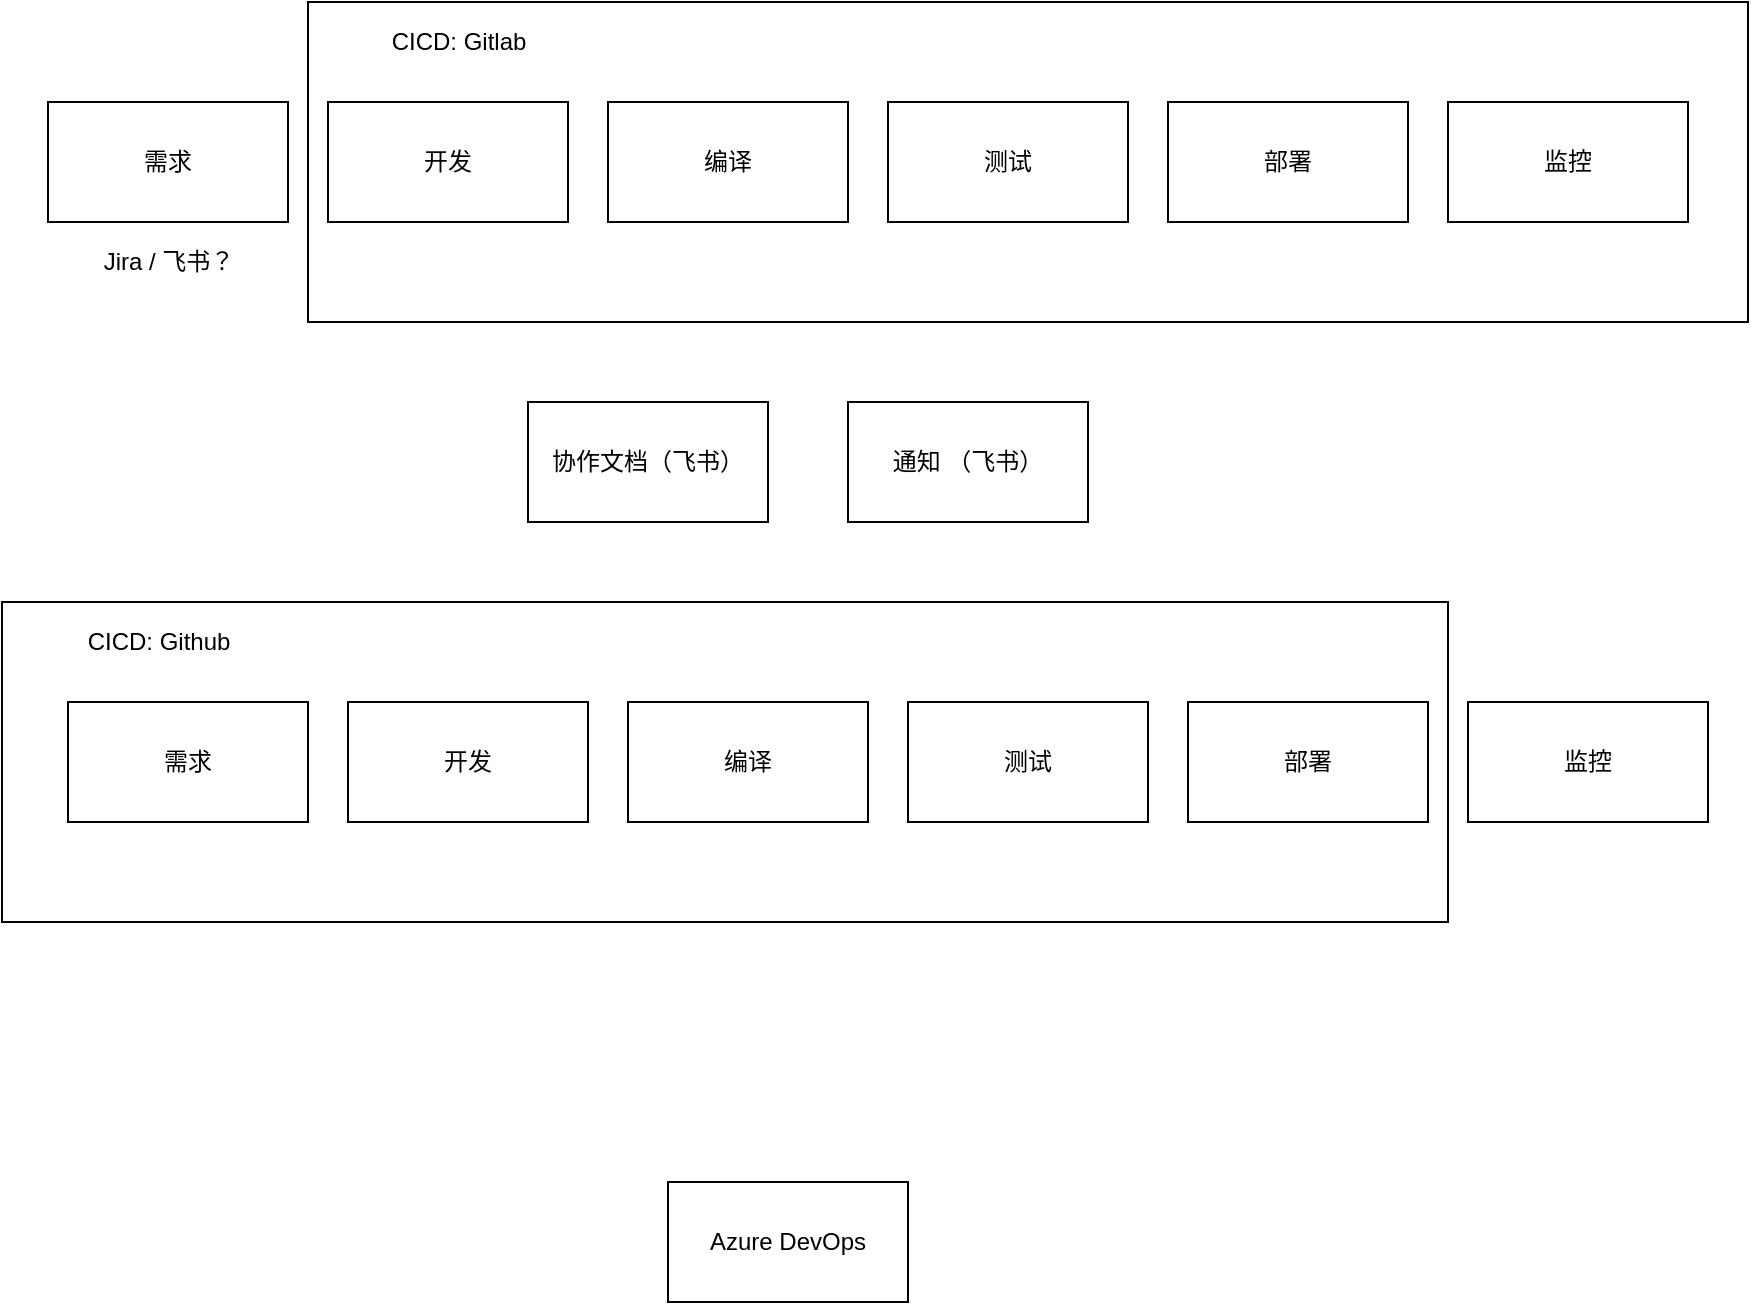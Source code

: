 <mxfile version="14.7.4" type="embed" pages="2"><diagram id="quMiD-s9tThG_nona5N3" name="Page-1"><mxGraphModel dx="1822" dy="1097" grid="1" gridSize="10" guides="1" tooltips="1" connect="1" arrows="1" fold="1" page="1" pageScale="1" pageWidth="827" pageHeight="1169" math="0" shadow="0"><root><mxCell id="0"/><mxCell id="1" parent="0"/><mxCell id="9" value="" style="rounded=0;whiteSpace=wrap;html=1;" parent="1" vertex="1"><mxGeometry x="260" y="370" width="720" height="160" as="geometry"/></mxCell><mxCell id="2" value="需求" style="rounded=0;whiteSpace=wrap;html=1;" parent="1" vertex="1"><mxGeometry x="130" y="420" width="120" height="60" as="geometry"/></mxCell><mxCell id="3" value="开发" style="rounded=0;whiteSpace=wrap;html=1;" parent="1" vertex="1"><mxGeometry x="270" y="420" width="120" height="60" as="geometry"/></mxCell><mxCell id="4" value="编译" style="rounded=0;whiteSpace=wrap;html=1;" parent="1" vertex="1"><mxGeometry x="410" y="420" width="120" height="60" as="geometry"/></mxCell><mxCell id="5" value="测试" style="rounded=0;whiteSpace=wrap;html=1;" parent="1" vertex="1"><mxGeometry x="550" y="420" width="120" height="60" as="geometry"/></mxCell><mxCell id="6" value="部署" style="rounded=0;whiteSpace=wrap;html=1;" parent="1" vertex="1"><mxGeometry x="690" y="420" width="120" height="60" as="geometry"/></mxCell><mxCell id="7" value="监控" style="rounded=0;whiteSpace=wrap;html=1;" parent="1" vertex="1"><mxGeometry x="830" y="420" width="120" height="60" as="geometry"/></mxCell><mxCell id="8" value="Jira / 飞书？" style="text;html=1;align=center;verticalAlign=middle;resizable=0;points=[];autosize=1;strokeColor=none;" parent="1" vertex="1"><mxGeometry x="150" y="490" width="80" height="20" as="geometry"/></mxCell><mxCell id="10" value="CICD: Gitlab" style="text;html=1;align=center;verticalAlign=middle;resizable=0;points=[];autosize=1;strokeColor=none;" parent="1" vertex="1"><mxGeometry x="295" y="380" width="80" height="20" as="geometry"/></mxCell><mxCell id="11" value="" style="rounded=0;whiteSpace=wrap;html=1;" parent="1" vertex="1"><mxGeometry x="107" y="670" width="723" height="160" as="geometry"/></mxCell><mxCell id="12" value="需求" style="rounded=0;whiteSpace=wrap;html=1;" parent="1" vertex="1"><mxGeometry x="140" y="720" width="120" height="60" as="geometry"/></mxCell><mxCell id="13" value="开发" style="rounded=0;whiteSpace=wrap;html=1;" parent="1" vertex="1"><mxGeometry x="280" y="720" width="120" height="60" as="geometry"/></mxCell><mxCell id="14" value="编译" style="rounded=0;whiteSpace=wrap;html=1;" parent="1" vertex="1"><mxGeometry x="420" y="720" width="120" height="60" as="geometry"/></mxCell><mxCell id="15" value="测试" style="rounded=0;whiteSpace=wrap;html=1;" parent="1" vertex="1"><mxGeometry x="560" y="720" width="120" height="60" as="geometry"/></mxCell><mxCell id="16" value="部署" style="rounded=0;whiteSpace=wrap;html=1;" parent="1" vertex="1"><mxGeometry x="700" y="720" width="120" height="60" as="geometry"/></mxCell><mxCell id="17" value="监控" style="rounded=0;whiteSpace=wrap;html=1;" parent="1" vertex="1"><mxGeometry x="840" y="720" width="120" height="60" as="geometry"/></mxCell><mxCell id="19" value="CICD: Github" style="text;html=1;align=center;verticalAlign=middle;resizable=0;points=[];autosize=1;strokeColor=none;" parent="1" vertex="1"><mxGeometry x="140" y="680" width="90" height="20" as="geometry"/></mxCell><mxCell id="20" value="协作文档（飞书）" style="whiteSpace=wrap;html=1;" parent="1" vertex="1"><mxGeometry x="370" y="570" width="120" height="60" as="geometry"/></mxCell><mxCell id="21" value="通知 （飞书）" style="whiteSpace=wrap;html=1;" parent="1" vertex="1"><mxGeometry x="530" y="570" width="120" height="60" as="geometry"/></mxCell><mxCell id="22" value="Azure DevOps" style="whiteSpace=wrap;html=1;" parent="1" vertex="1"><mxGeometry x="440" y="960" width="120" height="60" as="geometry"/></mxCell></root></mxGraphModel></diagram><diagram id="KSq2TsTvWlZJd-2QzBnF" name="overview "><mxGraphModel dx="2222" dy="1097" grid="0" gridSize="10" guides="1" tooltips="1" connect="1" arrows="1" fold="1" page="0" pageScale="1" pageWidth="850" pageHeight="1100" math="0" shadow="0"><root><mxCell id="Ac9p6QKmzwt-ZlaROwXQ-0"/><mxCell id="Ac9p6QKmzwt-ZlaROwXQ-1" parent="Ac9p6QKmzwt-ZlaROwXQ-0"/><mxCell id="Ac9p6QKmzwt-ZlaROwXQ-71" value="" style="rounded=0;whiteSpace=wrap;html=1;fillColor=#D5E8D4;" vertex="1" parent="Ac9p6QKmzwt-ZlaROwXQ-1"><mxGeometry x="-50" y="480" width="1420" height="170" as="geometry"/></mxCell><mxCell id="Ac9p6QKmzwt-ZlaROwXQ-56" value="" style="rounded=0;whiteSpace=wrap;html=1;fillColor=#f5f5f5;strokeColor=#666666;fontColor=#333333;" vertex="1" parent="Ac9p6QKmzwt-ZlaROwXQ-1"><mxGeometry x="-50" y="50" width="1420" height="260" as="geometry"/></mxCell><mxCell id="Ac9p6QKmzwt-ZlaROwXQ-59" value="" style="rounded=0;whiteSpace=wrap;html=1;dashed=1;strokeColor=#d79b00;fillColor=#ffe6cc;" vertex="1" parent="Ac9p6QKmzwt-ZlaROwXQ-1"><mxGeometry x="-30" y="244" width="1350" height="30" as="geometry"/></mxCell><mxCell id="Ac9p6QKmzwt-ZlaROwXQ-57" value="" style="rounded=0;whiteSpace=wrap;html=1;fillColor=#f9f7ed;strokeColor=#36393d;" vertex="1" parent="Ac9p6QKmzwt-ZlaROwXQ-1"><mxGeometry x="-50" y="310" width="1420" height="170" as="geometry"/></mxCell><mxCell id="Ac9p6QKmzwt-ZlaROwXQ-18" style="edgeStyle=orthogonalEdgeStyle;rounded=0;orthogonalLoop=1;jettySize=auto;html=1;exitX=1;exitY=0.5;exitDx=0;exitDy=0;entryX=0;entryY=0.5;entryDx=0;entryDy=0;" edge="1" parent="Ac9p6QKmzwt-ZlaROwXQ-1" source="Ac9p6QKmzwt-ZlaROwXQ-2" target="Ac9p6QKmzwt-ZlaROwXQ-3"><mxGeometry relative="1" as="geometry"/></mxCell><mxCell id="Ac9p6QKmzwt-ZlaROwXQ-2" value="Requirement" style="whiteSpace=wrap;html=1;fillColor=#ffe6cc;strokeColor=#d79b00;" vertex="1" parent="Ac9p6QKmzwt-ZlaROwXQ-1"><mxGeometry x="80" y="137" width="120" height="60" as="geometry"/></mxCell><mxCell id="Ac9p6QKmzwt-ZlaROwXQ-5" value="" style="edgeStyle=orthogonalEdgeStyle;rounded=0;orthogonalLoop=1;jettySize=auto;html=1;" edge="1" parent="Ac9p6QKmzwt-ZlaROwXQ-1" source="Ac9p6QKmzwt-ZlaROwXQ-3" target="Ac9p6QKmzwt-ZlaROwXQ-4"><mxGeometry relative="1" as="geometry"/></mxCell><mxCell id="Ac9p6QKmzwt-ZlaROwXQ-19" style="edgeStyle=orthogonalEdgeStyle;rounded=0;orthogonalLoop=1;jettySize=auto;html=1;exitX=0.5;exitY=0;exitDx=0;exitDy=0;entryX=0.5;entryY=0;entryDx=0;entryDy=0;strokeColor=#97D077;" edge="1" parent="Ac9p6QKmzwt-ZlaROwXQ-1" source="Ac9p6QKmzwt-ZlaROwXQ-3" target="Ac9p6QKmzwt-ZlaROwXQ-2"><mxGeometry relative="1" as="geometry"><Array as="points"><mxPoint x="268" y="117"/><mxPoint x="130" y="117"/></Array></mxGeometry></mxCell><mxCell id="Ac9p6QKmzwt-ZlaROwXQ-3" value="Plan" style="whiteSpace=wrap;html=1;fillColor=#ffe6cc;strokeColor=#d79b00;" vertex="1" parent="Ac9p6QKmzwt-ZlaROwXQ-1"><mxGeometry x="220" y="137" width="120" height="60" as="geometry"/></mxCell><mxCell id="Ac9p6QKmzwt-ZlaROwXQ-7" value="" style="edgeStyle=orthogonalEdgeStyle;rounded=0;orthogonalLoop=1;jettySize=auto;html=1;" edge="1" parent="Ac9p6QKmzwt-ZlaROwXQ-1" source="Ac9p6QKmzwt-ZlaROwXQ-4" target="Ac9p6QKmzwt-ZlaROwXQ-6"><mxGeometry relative="1" as="geometry"/></mxCell><mxCell id="Ac9p6QKmzwt-ZlaROwXQ-24" style="edgeStyle=orthogonalEdgeStyle;rounded=0;orthogonalLoop=1;jettySize=auto;html=1;exitX=0.5;exitY=0;exitDx=0;exitDy=0;entryX=0.5;entryY=0;entryDx=0;entryDy=0;strokeColor=#97D077;" edge="1" parent="Ac9p6QKmzwt-ZlaROwXQ-1" source="Ac9p6QKmzwt-ZlaROwXQ-4" target="Ac9p6QKmzwt-ZlaROwXQ-3"><mxGeometry relative="1" as="geometry"><Array as="points"><mxPoint x="405" y="107"/><mxPoint x="268" y="107"/></Array></mxGeometry></mxCell><mxCell id="Ac9p6QKmzwt-ZlaROwXQ-4" value="Code" style="whiteSpace=wrap;html=1;fillColor=#ffe6cc;strokeColor=#d79b00;" vertex="1" parent="Ac9p6QKmzwt-ZlaROwXQ-1"><mxGeometry x="360" y="137" width="120" height="60" as="geometry"/></mxCell><mxCell id="Ac9p6QKmzwt-ZlaROwXQ-9" value="" style="edgeStyle=orthogonalEdgeStyle;rounded=0;orthogonalLoop=1;jettySize=auto;html=1;" edge="1" parent="Ac9p6QKmzwt-ZlaROwXQ-1" source="Ac9p6QKmzwt-ZlaROwXQ-6" target="Ac9p6QKmzwt-ZlaROwXQ-8"><mxGeometry relative="1" as="geometry"/></mxCell><mxCell id="Ac9p6QKmzwt-ZlaROwXQ-25" style="edgeStyle=orthogonalEdgeStyle;rounded=0;orthogonalLoop=1;jettySize=auto;html=1;exitX=0.5;exitY=0;exitDx=0;exitDy=0;entryX=0.5;entryY=0;entryDx=0;entryDy=0;strokeColor=#97D077;" edge="1" parent="Ac9p6QKmzwt-ZlaROwXQ-1" source="Ac9p6QKmzwt-ZlaROwXQ-6" target="Ac9p6QKmzwt-ZlaROwXQ-4"><mxGeometry relative="1" as="geometry"><Array as="points"><mxPoint x="543" y="97"/><mxPoint x="405" y="97"/></Array></mxGeometry></mxCell><mxCell id="Ac9p6QKmzwt-ZlaROwXQ-6" value="Build" style="whiteSpace=wrap;html=1;fillColor=#ffe6cc;strokeColor=#d79b00;" vertex="1" parent="Ac9p6QKmzwt-ZlaROwXQ-1"><mxGeometry x="500" y="137" width="120" height="60" as="geometry"/></mxCell><mxCell id="Ac9p6QKmzwt-ZlaROwXQ-11" value="" style="edgeStyle=orthogonalEdgeStyle;rounded=0;orthogonalLoop=1;jettySize=auto;html=1;" edge="1" parent="Ac9p6QKmzwt-ZlaROwXQ-1" source="Ac9p6QKmzwt-ZlaROwXQ-8" target="Ac9p6QKmzwt-ZlaROwXQ-10"><mxGeometry relative="1" as="geometry"/></mxCell><mxCell id="Ac9p6QKmzwt-ZlaROwXQ-26" style="edgeStyle=orthogonalEdgeStyle;rounded=0;orthogonalLoop=1;jettySize=auto;html=1;exitX=0.5;exitY=0;exitDx=0;exitDy=0;entryX=0.5;entryY=0;entryDx=0;entryDy=0;strokeColor=#97D077;" edge="1" parent="Ac9p6QKmzwt-ZlaROwXQ-1" source="Ac9p6QKmzwt-ZlaROwXQ-8" target="Ac9p6QKmzwt-ZlaROwXQ-6"><mxGeometry relative="1" as="geometry"><Array as="points"><mxPoint x="680" y="87"/><mxPoint x="543" y="87"/></Array></mxGeometry></mxCell><mxCell id="Ac9p6QKmzwt-ZlaROwXQ-8" value="Scan" style="whiteSpace=wrap;html=1;fillColor=#ffe6cc;strokeColor=#d79b00;" vertex="1" parent="Ac9p6QKmzwt-ZlaROwXQ-1"><mxGeometry x="640" y="137" width="120" height="60" as="geometry"/></mxCell><mxCell id="Ac9p6QKmzwt-ZlaROwXQ-13" value="" style="edgeStyle=orthogonalEdgeStyle;rounded=0;orthogonalLoop=1;jettySize=auto;html=1;" edge="1" parent="Ac9p6QKmzwt-ZlaROwXQ-1" source="Ac9p6QKmzwt-ZlaROwXQ-10" target="Ac9p6QKmzwt-ZlaROwXQ-12"><mxGeometry relative="1" as="geometry"/></mxCell><mxCell id="Ac9p6QKmzwt-ZlaROwXQ-34" style="edgeStyle=orthogonalEdgeStyle;rounded=0;orthogonalLoop=1;jettySize=auto;html=1;exitX=0.5;exitY=1;exitDx=0;exitDy=0;entryX=0.5;entryY=1;entryDx=0;entryDy=0;strokeColor=#EA6B66;" edge="1" parent="Ac9p6QKmzwt-ZlaROwXQ-1" source="Ac9p6QKmzwt-ZlaROwXQ-10" target="Ac9p6QKmzwt-ZlaROwXQ-3"><mxGeometry relative="1" as="geometry"/></mxCell><mxCell id="Ac9p6QKmzwt-ZlaROwXQ-10" value="Deploy" style="whiteSpace=wrap;html=1;fillColor=#ffe6cc;strokeColor=#d79b00;" vertex="1" parent="Ac9p6QKmzwt-ZlaROwXQ-1"><mxGeometry x="780" y="137" width="120" height="60" as="geometry"/></mxCell><mxCell id="Ac9p6QKmzwt-ZlaROwXQ-15" value="" style="edgeStyle=orthogonalEdgeStyle;rounded=0;orthogonalLoop=1;jettySize=auto;html=1;" edge="1" parent="Ac9p6QKmzwt-ZlaROwXQ-1" source="Ac9p6QKmzwt-ZlaROwXQ-12" target="Ac9p6QKmzwt-ZlaROwXQ-14"><mxGeometry relative="1" as="geometry"/></mxCell><mxCell id="Ac9p6QKmzwt-ZlaROwXQ-35" style="edgeStyle=orthogonalEdgeStyle;rounded=0;orthogonalLoop=1;jettySize=auto;html=1;exitX=0.5;exitY=1;exitDx=0;exitDy=0;entryX=0.5;entryY=1;entryDx=0;entryDy=0;strokeColor=#EA6B66;" edge="1" parent="Ac9p6QKmzwt-ZlaROwXQ-1" source="Ac9p6QKmzwt-ZlaROwXQ-12" target="Ac9p6QKmzwt-ZlaROwXQ-3"><mxGeometry relative="1" as="geometry"/></mxCell><mxCell id="Ac9p6QKmzwt-ZlaROwXQ-12" value="Test" style="whiteSpace=wrap;html=1;fillColor=#ffe6cc;strokeColor=#d79b00;" vertex="1" parent="Ac9p6QKmzwt-ZlaROwXQ-1"><mxGeometry x="920" y="137" width="120" height="60" as="geometry"/></mxCell><mxCell id="Ac9p6QKmzwt-ZlaROwXQ-17" value="" style="edgeStyle=orthogonalEdgeStyle;rounded=0;orthogonalLoop=1;jettySize=auto;html=1;" edge="1" parent="Ac9p6QKmzwt-ZlaROwXQ-1" source="Ac9p6QKmzwt-ZlaROwXQ-14" target="Ac9p6QKmzwt-ZlaROwXQ-16"><mxGeometry relative="1" as="geometry"/></mxCell><mxCell id="Ac9p6QKmzwt-ZlaROwXQ-37" style="edgeStyle=orthogonalEdgeStyle;rounded=0;orthogonalLoop=1;jettySize=auto;html=1;exitX=0.5;exitY=1;exitDx=0;exitDy=0;entryX=0.5;entryY=1;entryDx=0;entryDy=0;strokeColor=#EA6B66;" edge="1" parent="Ac9p6QKmzwt-ZlaROwXQ-1" source="Ac9p6QKmzwt-ZlaROwXQ-14" target="Ac9p6QKmzwt-ZlaROwXQ-3"><mxGeometry relative="1" as="geometry"/></mxCell><mxCell id="Ac9p6QKmzwt-ZlaROwXQ-14" value="Release" style="whiteSpace=wrap;html=1;fillColor=#ffe6cc;strokeColor=#d79b00;" vertex="1" parent="Ac9p6QKmzwt-ZlaROwXQ-1"><mxGeometry x="1060" y="137" width="120" height="60" as="geometry"/></mxCell><mxCell id="Ac9p6QKmzwt-ZlaROwXQ-38" style="edgeStyle=orthogonalEdgeStyle;rounded=0;orthogonalLoop=1;jettySize=auto;html=1;exitX=0.5;exitY=1;exitDx=0;exitDy=0;entryX=0.5;entryY=1;entryDx=0;entryDy=0;strokeColor=#EA6B66;" edge="1" parent="Ac9p6QKmzwt-ZlaROwXQ-1" source="Ac9p6QKmzwt-ZlaROwXQ-16" target="Ac9p6QKmzwt-ZlaROwXQ-3"><mxGeometry relative="1" as="geometry"/></mxCell><mxCell id="Ac9p6QKmzwt-ZlaROwXQ-16" value="Monitoring" style="whiteSpace=wrap;html=1;fillColor=#ffe6cc;strokeColor=#d79b00;" vertex="1" parent="Ac9p6QKmzwt-ZlaROwXQ-1"><mxGeometry x="1200" y="137" width="120" height="60" as="geometry"/></mxCell><mxCell id="Ac9p6QKmzwt-ZlaROwXQ-28" value="DevOps Meta / BI" style="whiteSpace=wrap;html=1;fillColor=#f8cecc;strokeColor=#b85450;" vertex="1" parent="Ac9p6QKmzwt-ZlaROwXQ-1"><mxGeometry x="80" y="365" width="1240" height="60" as="geometry"/></mxCell><mxCell id="Ac9p6QKmzwt-ZlaROwXQ-39" value="Slack" style="text;html=1;align=center;verticalAlign=middle;resizable=0;points=[];autosize=1;strokeColor=none;" vertex="1" parent="Ac9p6QKmzwt-ZlaROwXQ-1"><mxGeometry x="120" y="250" width="40" height="20" as="geometry"/></mxCell><mxCell id="Ac9p6QKmzwt-ZlaROwXQ-40" value="Jira" style="text;html=1;align=center;verticalAlign=middle;resizable=0;points=[];autosize=1;strokeColor=none;" vertex="1" parent="Ac9p6QKmzwt-ZlaROwXQ-1"><mxGeometry x="265" y="250" width="30" height="20" as="geometry"/></mxCell><mxCell id="Ac9p6QKmzwt-ZlaROwXQ-41" value="Gitlab" style="text;html=1;align=center;verticalAlign=middle;resizable=0;points=[];autosize=1;strokeColor=none;" vertex="1" parent="Ac9p6QKmzwt-ZlaROwXQ-1"><mxGeometry x="395" y="250" width="50" height="20" as="geometry"/></mxCell><mxCell id="Ac9p6QKmzwt-ZlaROwXQ-42" value="Gitlab" style="text;html=1;align=center;verticalAlign=middle;resizable=0;points=[];autosize=1;strokeColor=none;" vertex="1" parent="Ac9p6QKmzwt-ZlaROwXQ-1"><mxGeometry x="535" y="250" width="50" height="20" as="geometry"/></mxCell><mxCell id="Ac9p6QKmzwt-ZlaROwXQ-43" value="Sonar&lt;br&gt;BlackDuck" style="text;html=1;align=center;verticalAlign=middle;resizable=0;points=[];autosize=1;strokeColor=none;" vertex="1" parent="Ac9p6QKmzwt-ZlaROwXQ-1"><mxGeometry x="665" y="245" width="70" height="30" as="geometry"/></mxCell><mxCell id="Ac9p6QKmzwt-ZlaROwXQ-44" value="Kubernetes" style="text;html=1;align=center;verticalAlign=middle;resizable=0;points=[];autosize=1;strokeColor=none;" vertex="1" parent="Ac9p6QKmzwt-ZlaROwXQ-1"><mxGeometry x="800" y="250" width="80" height="20" as="geometry"/></mxCell><mxCell id="Ac9p6QKmzwt-ZlaROwXQ-45" value="TaaS" style="text;html=1;align=center;verticalAlign=middle;resizable=0;points=[];autosize=1;strokeColor=none;" vertex="1" parent="Ac9p6QKmzwt-ZlaROwXQ-1"><mxGeometry x="960" y="250" width="40" height="20" as="geometry"/></mxCell><mxCell id="Ac9p6QKmzwt-ZlaROwXQ-46" value="Kubernetes" style="text;html=1;align=center;verticalAlign=middle;resizable=0;points=[];autosize=1;strokeColor=none;" vertex="1" parent="Ac9p6QKmzwt-ZlaROwXQ-1"><mxGeometry x="1080" y="250" width="80" height="20" as="geometry"/></mxCell><mxCell id="Ac9p6QKmzwt-ZlaROwXQ-47" value="ELK&lt;br&gt;App Dynamics" style="text;html=1;align=center;verticalAlign=middle;resizable=0;points=[];autosize=1;strokeColor=none;" vertex="1" parent="Ac9p6QKmzwt-ZlaROwXQ-1"><mxGeometry x="1215" y="245" width="90" height="30" as="geometry"/></mxCell><mxCell id="Ac9p6QKmzwt-ZlaROwXQ-51" value="Automation" style="text;html=1;align=center;verticalAlign=middle;resizable=0;points=[];autosize=1;strokeColor=none;" vertex="1" parent="Ac9p6QKmzwt-ZlaROwXQ-1"><mxGeometry x="-30" y="157" width="80" height="20" as="geometry"/></mxCell><mxCell id="Ac9p6QKmzwt-ZlaROwXQ-53" value="Measurement" style="text;html=1;align=center;verticalAlign=middle;resizable=0;points=[];autosize=1;strokeColor=none;" vertex="1" parent="Ac9p6QKmzwt-ZlaROwXQ-1"><mxGeometry x="-35" y="385" width="90" height="20" as="geometry"/></mxCell><mxCell id="Ac9p6QKmzwt-ZlaROwXQ-58" value="Tools" style="text;html=1;align=center;verticalAlign=middle;resizable=0;points=[];autosize=1;strokeColor=none;fontColor=#999999;" vertex="1" parent="Ac9p6QKmzwt-ZlaROwXQ-1"><mxGeometry x="-20" y="250" width="40" height="20" as="geometry"/></mxCell><mxCell id="Ac9p6QKmzwt-ZlaROwXQ-60" value="ChatOps" style="whiteSpace=wrap;html=1;fillColor=#cce5ff;strokeColor=#36393d;" vertex="1" parent="Ac9p6QKmzwt-ZlaROwXQ-1"><mxGeometry x="80" y="535" width="120" height="60" as="geometry"/></mxCell><mxCell id="Ac9p6QKmzwt-ZlaROwXQ-61" value="Scrum&lt;br&gt;Kanban" style="whiteSpace=wrap;html=1;fillColor=#cce5ff;strokeColor=#36393d;" vertex="1" parent="Ac9p6QKmzwt-ZlaROwXQ-1"><mxGeometry x="221" y="535" width="120" height="60" as="geometry"/></mxCell><mxCell id="Ac9p6QKmzwt-ZlaROwXQ-62" value="App Builder&lt;br&gt;Commit Standard" style="whiteSpace=wrap;html=1;fillColor=#cce5ff;strokeColor=#36393d;" vertex="1" parent="Ac9p6QKmzwt-ZlaROwXQ-1"><mxGeometry x="363" y="535" width="120" height="60" as="geometry"/></mxCell><mxCell id="Ac9p6QKmzwt-ZlaROwXQ-63" value="Build in Docker&lt;br&gt;Tekton (TBD)" style="whiteSpace=wrap;html=1;fillColor=#cce5ff;strokeColor=#36393d;" vertex="1" parent="Ac9p6QKmzwt-ZlaROwXQ-1"><mxGeometry x="504" y="535" width="120" height="60" as="geometry"/></mxCell><mxCell id="Ac9p6QKmzwt-ZlaROwXQ-65" value="Quality Gates" style="whiteSpace=wrap;html=1;fillColor=#cce5ff;strokeColor=#36393d;" vertex="1" parent="Ac9p6QKmzwt-ZlaROwXQ-1"><mxGeometry x="645" y="535" width="120" height="60" as="geometry"/></mxCell><mxCell id="Ac9p6QKmzwt-ZlaROwXQ-66" value="Branch Model&lt;br&gt;Infra as Code" style="whiteSpace=wrap;html=1;fillColor=#cce5ff;strokeColor=#36393d;" vertex="1" parent="Ac9p6QKmzwt-ZlaROwXQ-1"><mxGeometry x="786" y="535" width="120" height="60" as="geometry"/></mxCell><mxCell id="Ac9p6QKmzwt-ZlaROwXQ-67" value="Testing as Service&lt;br&gt;BDD" style="whiteSpace=wrap;html=1;fillColor=#cce5ff;strokeColor=#36393d;" vertex="1" parent="Ac9p6QKmzwt-ZlaROwXQ-1"><mxGeometry x="928" y="535" width="120" height="60" as="geometry"/></mxCell><mxCell id="Ac9p6QKmzwt-ZlaROwXQ-68" value="Canary Deployment&lt;br&gt;Feature Toggle" style="whiteSpace=wrap;html=1;fillColor=#cce5ff;strokeColor=#36393d;" vertex="1" parent="Ac9p6QKmzwt-ZlaROwXQ-1"><mxGeometry x="1069" y="535" width="120" height="60" as="geometry"/></mxCell><mxCell id="Ac9p6QKmzwt-ZlaROwXQ-70" value="Monitoring as Code" style="whiteSpace=wrap;html=1;fillColor=#cce5ff;strokeColor=#36393d;" vertex="1" parent="Ac9p6QKmzwt-ZlaROwXQ-1"><mxGeometry x="1210" y="535" width="120" height="60" as="geometry"/></mxCell><mxCell id="Ac9p6QKmzwt-ZlaROwXQ-72" value="Practice/Sharing" style="text;html=1;align=center;verticalAlign=middle;resizable=0;points=[];autosize=1;strokeColor=none;" vertex="1" parent="Ac9p6QKmzwt-ZlaROwXQ-1"><mxGeometry x="-35" y="555" width="100" height="20" as="geometry"/></mxCell><mxCell id="Ac9p6QKmzwt-ZlaROwXQ-77" value="" style="endArrow=classic;html=1;fontColor=#999999;strokeColor=#97D077;" edge="1" parent="Ac9p6QKmzwt-ZlaROwXQ-1"><mxGeometry width="50" height="50" relative="1" as="geometry"><mxPoint x="915" y="100" as="sourcePoint"/><mxPoint x="965" y="100" as="targetPoint"/></mxGeometry></mxCell><mxCell id="Ac9p6QKmzwt-ZlaROwXQ-78" value="Builtin Integration" style="text;html=1;align=center;verticalAlign=middle;resizable=0;points=[];autosize=1;strokeColor=none;fontColor=#999999;" vertex="1" parent="Ac9p6QKmzwt-ZlaROwXQ-1"><mxGeometry x="971" y="90" width="110" height="20" as="geometry"/></mxCell><mxCell id="Ac9p6QKmzwt-ZlaROwXQ-79" value="Customized Integration" style="text;html=1;align=center;verticalAlign=middle;resizable=0;points=[];autosize=1;strokeColor=none;fontColor=#999999;" vertex="1" parent="Ac9p6QKmzwt-ZlaROwXQ-1"><mxGeometry x="1165" y="90" width="140" height="20" as="geometry"/></mxCell><mxCell id="Ac9p6QKmzwt-ZlaROwXQ-80" value="" style="endArrow=classic;html=1;fontColor=#999999;strokeColor=#EA6B66;" edge="1" parent="Ac9p6QKmzwt-ZlaROwXQ-1"><mxGeometry width="50" height="50" relative="1" as="geometry"><mxPoint x="1105" y="100" as="sourcePoint"/><mxPoint x="1155" y="100" as="targetPoint"/></mxGeometry></mxCell><mxCell id="Ac9p6QKmzwt-ZlaROwXQ-81" value="Beta Project Delivery Overview" style="text;html=1;align=center;verticalAlign=middle;resizable=0;points=[];autosize=1;strokeColor=none;fontSize=18;fontColor=#333333;" vertex="1" parent="Ac9p6QKmzwt-ZlaROwXQ-1"><mxGeometry x="530" width="260" height="30" as="geometry"/></mxCell><mxCell id="Ac9p6QKmzwt-ZlaROwXQ-83" value="ELK" style="text;html=1;align=center;verticalAlign=middle;resizable=0;points=[];autosize=1;strokeColor=none;" vertex="1" parent="Ac9p6QKmzwt-ZlaROwXQ-1"><mxGeometry x="680" y="430" width="40" height="20" as="geometry"/></mxCell></root></mxGraphModel></diagram></mxfile>